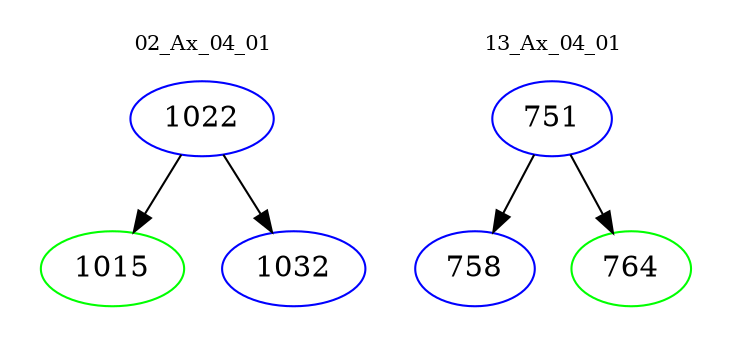 digraph{
subgraph cluster_0 {
color = white
label = "02_Ax_04_01";
fontsize=10;
T0_1022 [label="1022", color="blue"]
T0_1022 -> T0_1015 [color="black"]
T0_1015 [label="1015", color="green"]
T0_1022 -> T0_1032 [color="black"]
T0_1032 [label="1032", color="blue"]
}
subgraph cluster_1 {
color = white
label = "13_Ax_04_01";
fontsize=10;
T1_751 [label="751", color="blue"]
T1_751 -> T1_758 [color="black"]
T1_758 [label="758", color="blue"]
T1_751 -> T1_764 [color="black"]
T1_764 [label="764", color="green"]
}
}
